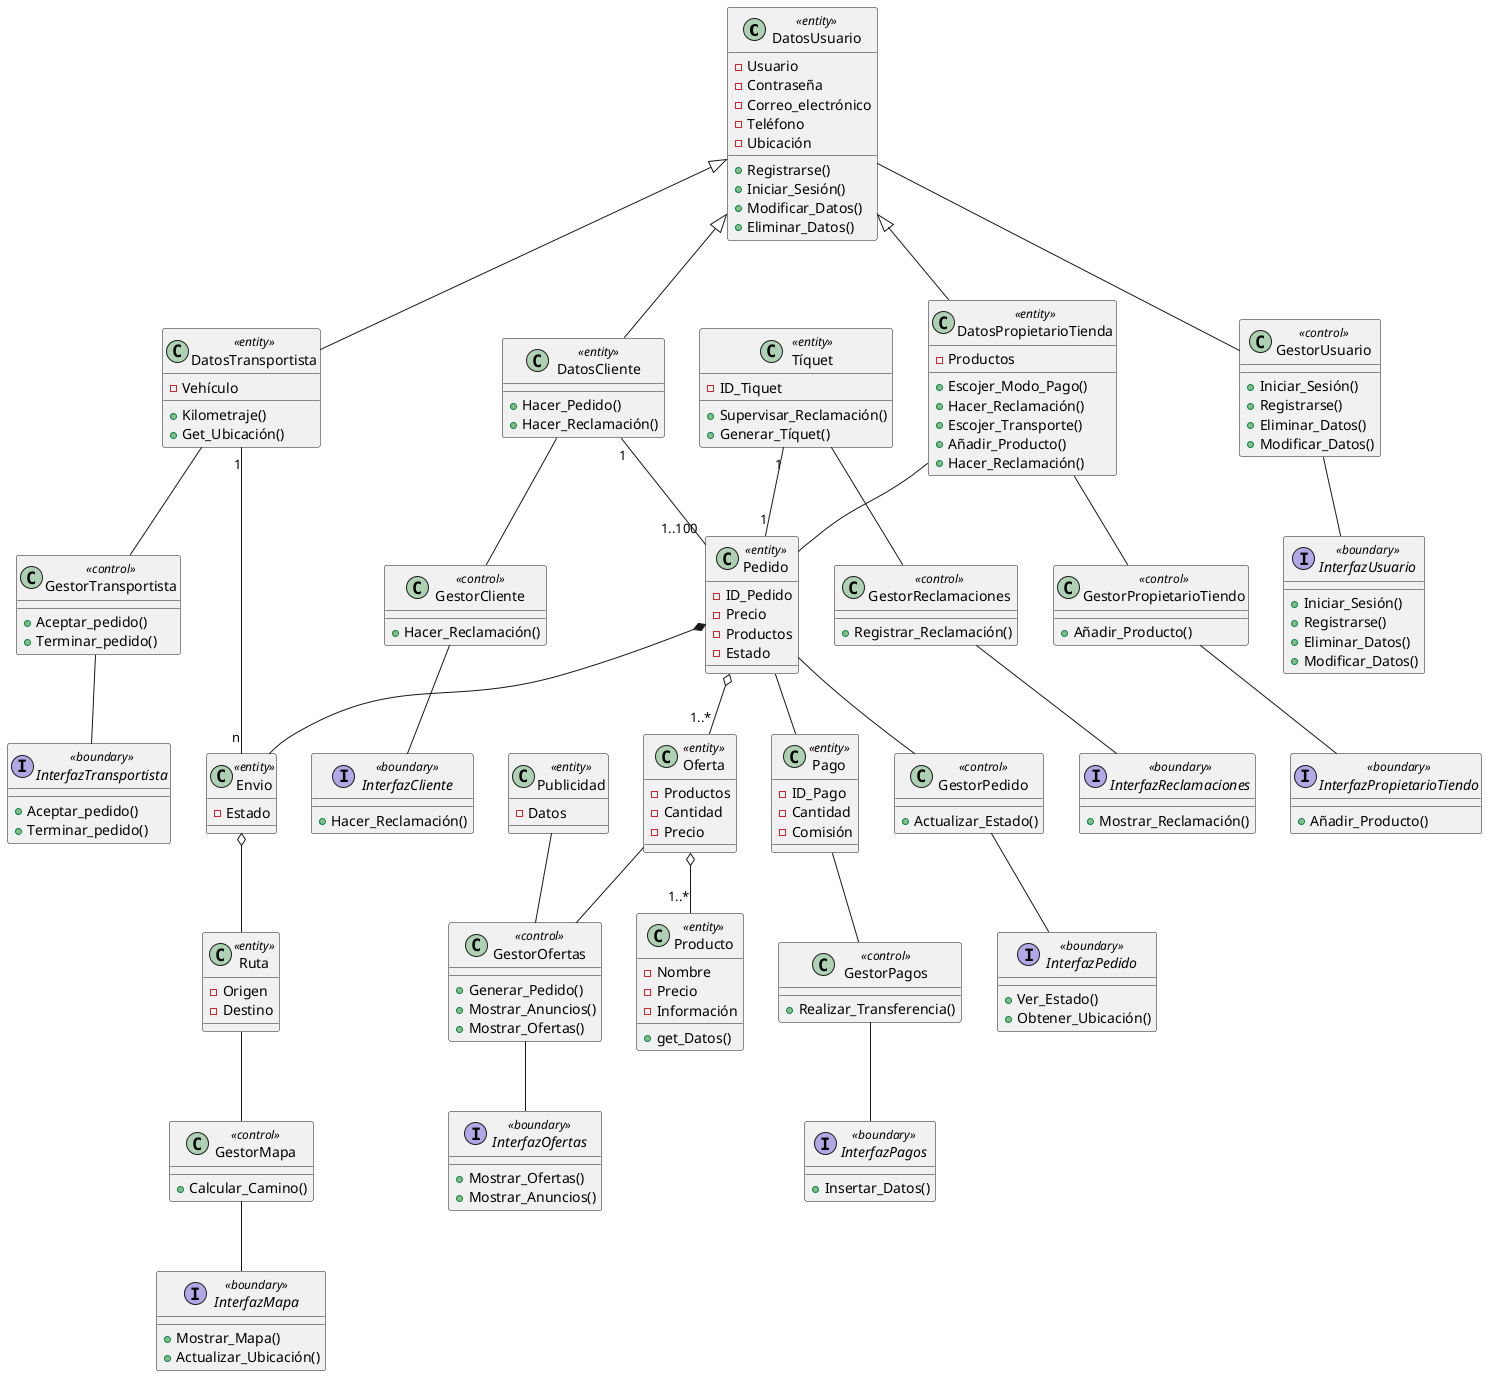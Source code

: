 @startuml
class DatosUsuario <<entity>> 
{
{field} -Usuario
{field} -Contraseña
{field} -Correo_electrónico
{field} -Teléfono
{field} -Ubicación
{method} +Registrarse()
{method} +Iniciar_Sesión()
{method} +Modificar_Datos()
{method} +Eliminar_Datos()
}


class DatosPropietarioTienda <<entity>>
{
{field} -Productos
{method} +Escojer_Modo_Pago()
{method} +Hacer_Reclamación()
{method} +Escojer_Transporte()
{method} +Añadir_Producto()
{method} +Hacer_Reclamación()
}

class DatosTransportista <<entity>>
{
{field} -Vehículo
{method} +Kilometraje()
{method} +Get_Ubicación()
}

class DatosCliente <<entity>>
{
{method} +Hacer_Pedido()
{method} +Hacer_Reclamación()
}

class Tíquet <<entity>>
{
{field} -ID_Tiquet
{method} +Supervisar_Reclamación()
{method} +Generar_Tíquet()
}

class GestorPagos <<control>>
{
{method} +Realizar_Transferencia()
}

interface InterfazPagos <<boundary>>
{
{method} +Insertar_Datos()
}

class Producto <<entity>>
{
{field} -Nombre
{field} -Precio
{field} -Información
{method} +get_Datos()
}

class Oferta <<entity>>
{
{field} -Productos
{field} -Cantidad
{field} -Precio
}

class GestorPedido <<control>>
{
{method} +Actualizar_Estado()
}

interface InterfazPedido <<boundary>>
{
{method} +Ver_Estado()
{method} +Obtener_Ubicación()
}

class GestorOfertas <<control>>
{
{method} +Generar_Pedido()
{method} +Mostrar_Anuncios()
{method} +Mostrar_Ofertas()
}

interface InterfazOfertas <<boundary>>
{
{method} +Mostrar_Ofertas()
{method} +Mostrar_Anuncios()
}

class GestorMapa <<control>>
{
{method} +Calcular_Camino()
}

interface InterfazMapa <<boundary>>
{
{method} +Mostrar_Mapa()
{method} +Actualizar_Ubicación()
}

class GestorReclamaciones <<control>>
{
{method} +Registrar_Reclamación()
}

interface InterfazReclamaciones <<boundary>>
{
{method} +Mostrar_Reclamación()
}

class GestorUsuario <<control>>
{
{method} +Iniciar_Sesión()
{method} +Registrarse()
{method} +Eliminar_Datos()
{method} +Modificar_Datos()
}

interface InterfazUsuario <<boundary>>
{
{method} +Iniciar_Sesión()
{method} +Registrarse()
{method} +Eliminar_Datos()
{method} +Modificar_Datos()
}

class GestorCliente <<control>>
{
{method} +Hacer_Reclamación()
}

interface InterfazCliente <<boundary>>
{
{method} +Hacer_Reclamación()
}

class GestorTransportista <<control>>
{
{method} +Aceptar_pedido()
{method} +Terminar_pedido()
}

interface InterfazTransportista <<boundary>>
{
{method} +Aceptar_pedido()
{method} +Terminar_pedido()
}

class GestorPropietarioTiendo <<control>>
{
{method} +Añadir_Producto()
}

interface InterfazPropietarioTiendo <<boundary>>
{
{method} +Añadir_Producto()
}

class Pago <<entity>>
{
{field} -ID_Pago
{field} -Cantidad
{field} -Comisión
}

class Pedido <<entity>>
{
{field} -ID_Pedido
{field} -Precio
{field} -Productos
{field} -Estado
}

class Ruta <<entity>>
{
{field} -Origen
{field} -Destino
}

class Envio <<entity>>
{
{field} -Estado
}

class Publicidad <<entity>>
{
{field} -Datos
}

DatosUsuario ^-- DatosCliente
DatosUsuario ^-- DatosPropietarioTienda
DatosUsuario ^-- DatosTransportista
Pedido -- Pago
DatosCliente "1" -- "1..100" Pedido
DatosPropietarioTienda -- Pedido
Pedido o-- "1..*" Oferta
Pedido *-- Envio
DatosTransportista "1" -- "n" Envio
Envio o-- Ruta
Ruta -- GestorMapa
GestorMapa -- InterfazMapa
Pago -- GestorPagos
GestorPagos -- InterfazPagos
Pedido -- GestorPedido
GestorPedido -- InterfazPedido
Oferta --GestorOfertas
GestorOfertas -- InterfazOfertas
Oferta o-- "1..*" Producto
Tíquet "1" -- "1" Pedido
Tíquet -- GestorReclamaciones
GestorReclamaciones -- InterfazReclamaciones
Publicidad -- GestorOfertas
DatosUsuario -- GestorUsuario
GestorUsuario -- InterfazUsuario
DatosCliente -- GestorCliente
GestorCliente -- InterfazCliente
DatosTransportista -- GestorTransportista
GestorTransportista -- InterfazTransportista
DatosPropietarioTienda -- GestorPropietarioTiendo
GestorPropietarioTiendo -- InterfazPropietarioTiendo
@enduml